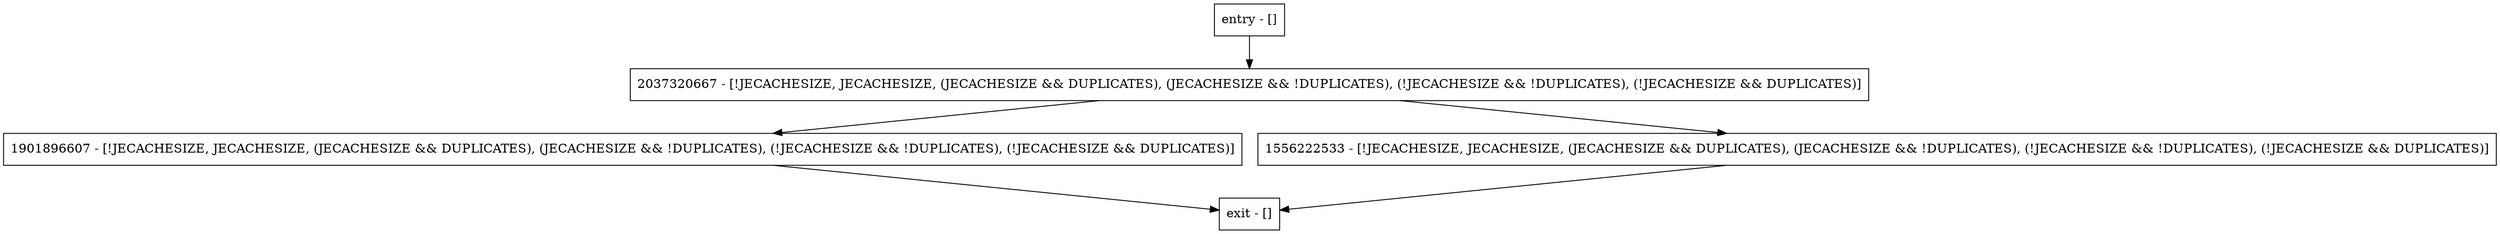 digraph assertState {
node [shape=record];
1901896607 [label="1901896607 - [!JECACHESIZE, JECACHESIZE, (JECACHESIZE && DUPLICATES), (JECACHESIZE && !DUPLICATES), (!JECACHESIZE && !DUPLICATES), (!JECACHESIZE && DUPLICATES)]"];
entry [label="entry - []"];
exit [label="exit - []"];
2037320667 [label="2037320667 - [!JECACHESIZE, JECACHESIZE, (JECACHESIZE && DUPLICATES), (JECACHESIZE && !DUPLICATES), (!JECACHESIZE && !DUPLICATES), (!JECACHESIZE && DUPLICATES)]"];
1556222533 [label="1556222533 - [!JECACHESIZE, JECACHESIZE, (JECACHESIZE && DUPLICATES), (JECACHESIZE && !DUPLICATES), (!JECACHESIZE && !DUPLICATES), (!JECACHESIZE && DUPLICATES)]"];
entry;
exit;
1901896607 -> exit;
entry -> 2037320667;
2037320667 -> 1901896607;
2037320667 -> 1556222533;
1556222533 -> exit;
}
